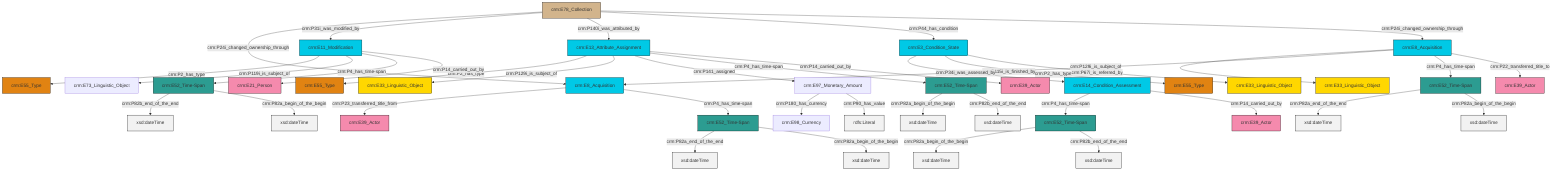 graph TD
classDef Literal fill:#f2f2f2,stroke:#000000;
classDef CRM_Entity fill:#FFFFFF,stroke:#000000;
classDef Temporal_Entity fill:#00C9E6, stroke:#000000;
classDef Type fill:#E18312, stroke:#000000;
classDef Time-Span fill:#2C9C91, stroke:#000000;
classDef Appellation fill:#FFEB7F, stroke:#000000;
classDef Place fill:#008836, stroke:#000000;
classDef Persistent_Item fill:#B266B2, stroke:#000000;
classDef Conceptual_Object fill:#FFD700, stroke:#000000;
classDef Physical_Thing fill:#D2B48C, stroke:#000000;
classDef Actor fill:#f58aad, stroke:#000000;
classDef PC_Classes fill:#4ce600, stroke:#000000;
classDef Multi fill:#cccccc,stroke:#000000;

2["crm:E8_Acquisition"]:::Temporal_Entity -->|crm:P129i_is_subject_of| 3["crm:E33_Linguistic_Object"]:::Conceptual_Object
4["crm:E11_Modification"]:::Temporal_Entity -->|crm:P2_has_type| 5["crm:E55_Type"]:::Type
4["crm:E11_Modification"]:::Temporal_Entity -->|crm:P119i_is_subject_of| 6["crm:E73_Linguistic_Object"]:::Default
0["crm:E78_Collection"]:::Physical_Thing -->|crm:P24i_changed_ownership_through| 7["crm:E8_Acquisition"]:::Temporal_Entity
2["crm:E8_Acquisition"]:::Temporal_Entity -->|crm:P115i_is_finished_by| 7["crm:E8_Acquisition"]:::Temporal_Entity
2["crm:E8_Acquisition"]:::Temporal_Entity -->|crm:P4_has_time-span| 11["crm:E52_Time-Span"]:::Time-Span
12["crm:E52_Time-Span"]:::Time-Span -->|crm:P82b_end_of_the_end| 13[xsd:dateTime]:::Literal
7["crm:E8_Acquisition"]:::Temporal_Entity -->|crm:P23_transferred_title_from| 14["crm:E39_Actor"]:::Actor
7["crm:E8_Acquisition"]:::Temporal_Entity -->|crm:P4_has_time-span| 15["crm:E52_Time-Span"]:::Time-Span
16["crm:E14_Condition_Assessment"]:::Temporal_Entity -->|crm:P4_has_time-span| 17["crm:E52_Time-Span"]:::Time-Span
0["crm:E78_Collection"]:::Physical_Thing -->|crm:P31i_was_modified_by| 4["crm:E11_Modification"]:::Temporal_Entity
16["crm:E14_Condition_Assessment"]:::Temporal_Entity -->|crm:P14_carried_out_by| 18["crm:E39_Actor"]:::Actor
20["crm:E13_Attribute_Assignment"]:::Temporal_Entity -->|crm:P2_has_type| 21["crm:E55_Type"]:::Type
15["crm:E52_Time-Span"]:::Time-Span -->|crm:P82a_end_of_the_end| 22[xsd:dateTime]:::Literal
23["crm:E52_Time-Span"]:::Time-Span -->|crm:P82a_begin_of_the_begin| 24[xsd:dateTime]:::Literal
17["crm:E52_Time-Span"]:::Time-Span -->|crm:P82a_begin_of_the_begin| 25[xsd:dateTime]:::Literal
12["crm:E52_Time-Span"]:::Time-Span -->|crm:P82a_begin_of_the_begin| 28[xsd:dateTime]:::Literal
29["crm:E3_Condition_State"]:::Temporal_Entity -->|crm:P34i_was_assessed_by| 16["crm:E14_Condition_Assessment"]:::Temporal_Entity
2["crm:E8_Acquisition"]:::Temporal_Entity -->|crm:P22_transferred_title_to| 31["crm:E39_Actor"]:::Actor
20["crm:E13_Attribute_Assignment"]:::Temporal_Entity -->|crm:P129i_is_subject_of| 9["crm:E33_Linguistic_Object"]:::Conceptual_Object
33["crm:E97_Monetary_Amount"]:::Default -->|crm:P180_has_currency| 34["crm:E98_Currency"]:::Default
33["crm:E97_Monetary_Amount"]:::Default -->|crm:P90_has_value| 38[rdfs:Literal]:::Literal
23["crm:E52_Time-Span"]:::Time-Span -->|crm:P82b_end_of_the_end| 41[xsd:dateTime]:::Literal
20["crm:E13_Attribute_Assignment"]:::Temporal_Entity -->|crm:P141_assigned| 33["crm:E97_Monetary_Amount"]:::Default
20["crm:E13_Attribute_Assignment"]:::Temporal_Entity -->|crm:P4_has_time-span| 23["crm:E52_Time-Span"]:::Time-Span
11["crm:E52_Time-Span"]:::Time-Span -->|crm:P82a_end_of_the_end| 43[xsd:dateTime]:::Literal
15["crm:E52_Time-Span"]:::Time-Span -->|crm:P82a_begin_of_the_begin| 46[xsd:dateTime]:::Literal
0["crm:E78_Collection"]:::Physical_Thing -->|crm:P140i_was_attributed_by| 20["crm:E13_Attribute_Assignment"]:::Temporal_Entity
0["crm:E78_Collection"]:::Physical_Thing -->|crm:P44_has_condition| 29["crm:E3_Condition_State"]:::Temporal_Entity
4["crm:E11_Modification"]:::Temporal_Entity -->|crm:P4_has_time-span| 12["crm:E52_Time-Span"]:::Time-Span
20["crm:E13_Attribute_Assignment"]:::Temporal_Entity -->|crm:P14_carried_out_by| 48["crm:E39_Actor"]:::Actor
11["crm:E52_Time-Span"]:::Time-Span -->|crm:P82a_begin_of_the_begin| 54[xsd:dateTime]:::Literal
17["crm:E52_Time-Span"]:::Time-Span -->|crm:P82b_end_of_the_end| 55[xsd:dateTime]:::Literal
29["crm:E3_Condition_State"]:::Temporal_Entity -->|crm:P2_has_type| 56["crm:E55_Type"]:::Type
4["crm:E11_Modification"]:::Temporal_Entity -->|crm:P14_carried_out_by| 35["crm:E21_Person"]:::Actor
29["crm:E3_Condition_State"]:::Temporal_Entity -->|crm:P67i_is_referred_by| 50["crm:E33_Linguistic_Object"]:::Conceptual_Object
0["crm:E78_Collection"]:::Physical_Thing -->|crm:P24i_changed_ownership_through| 2["crm:E8_Acquisition"]:::Temporal_Entity